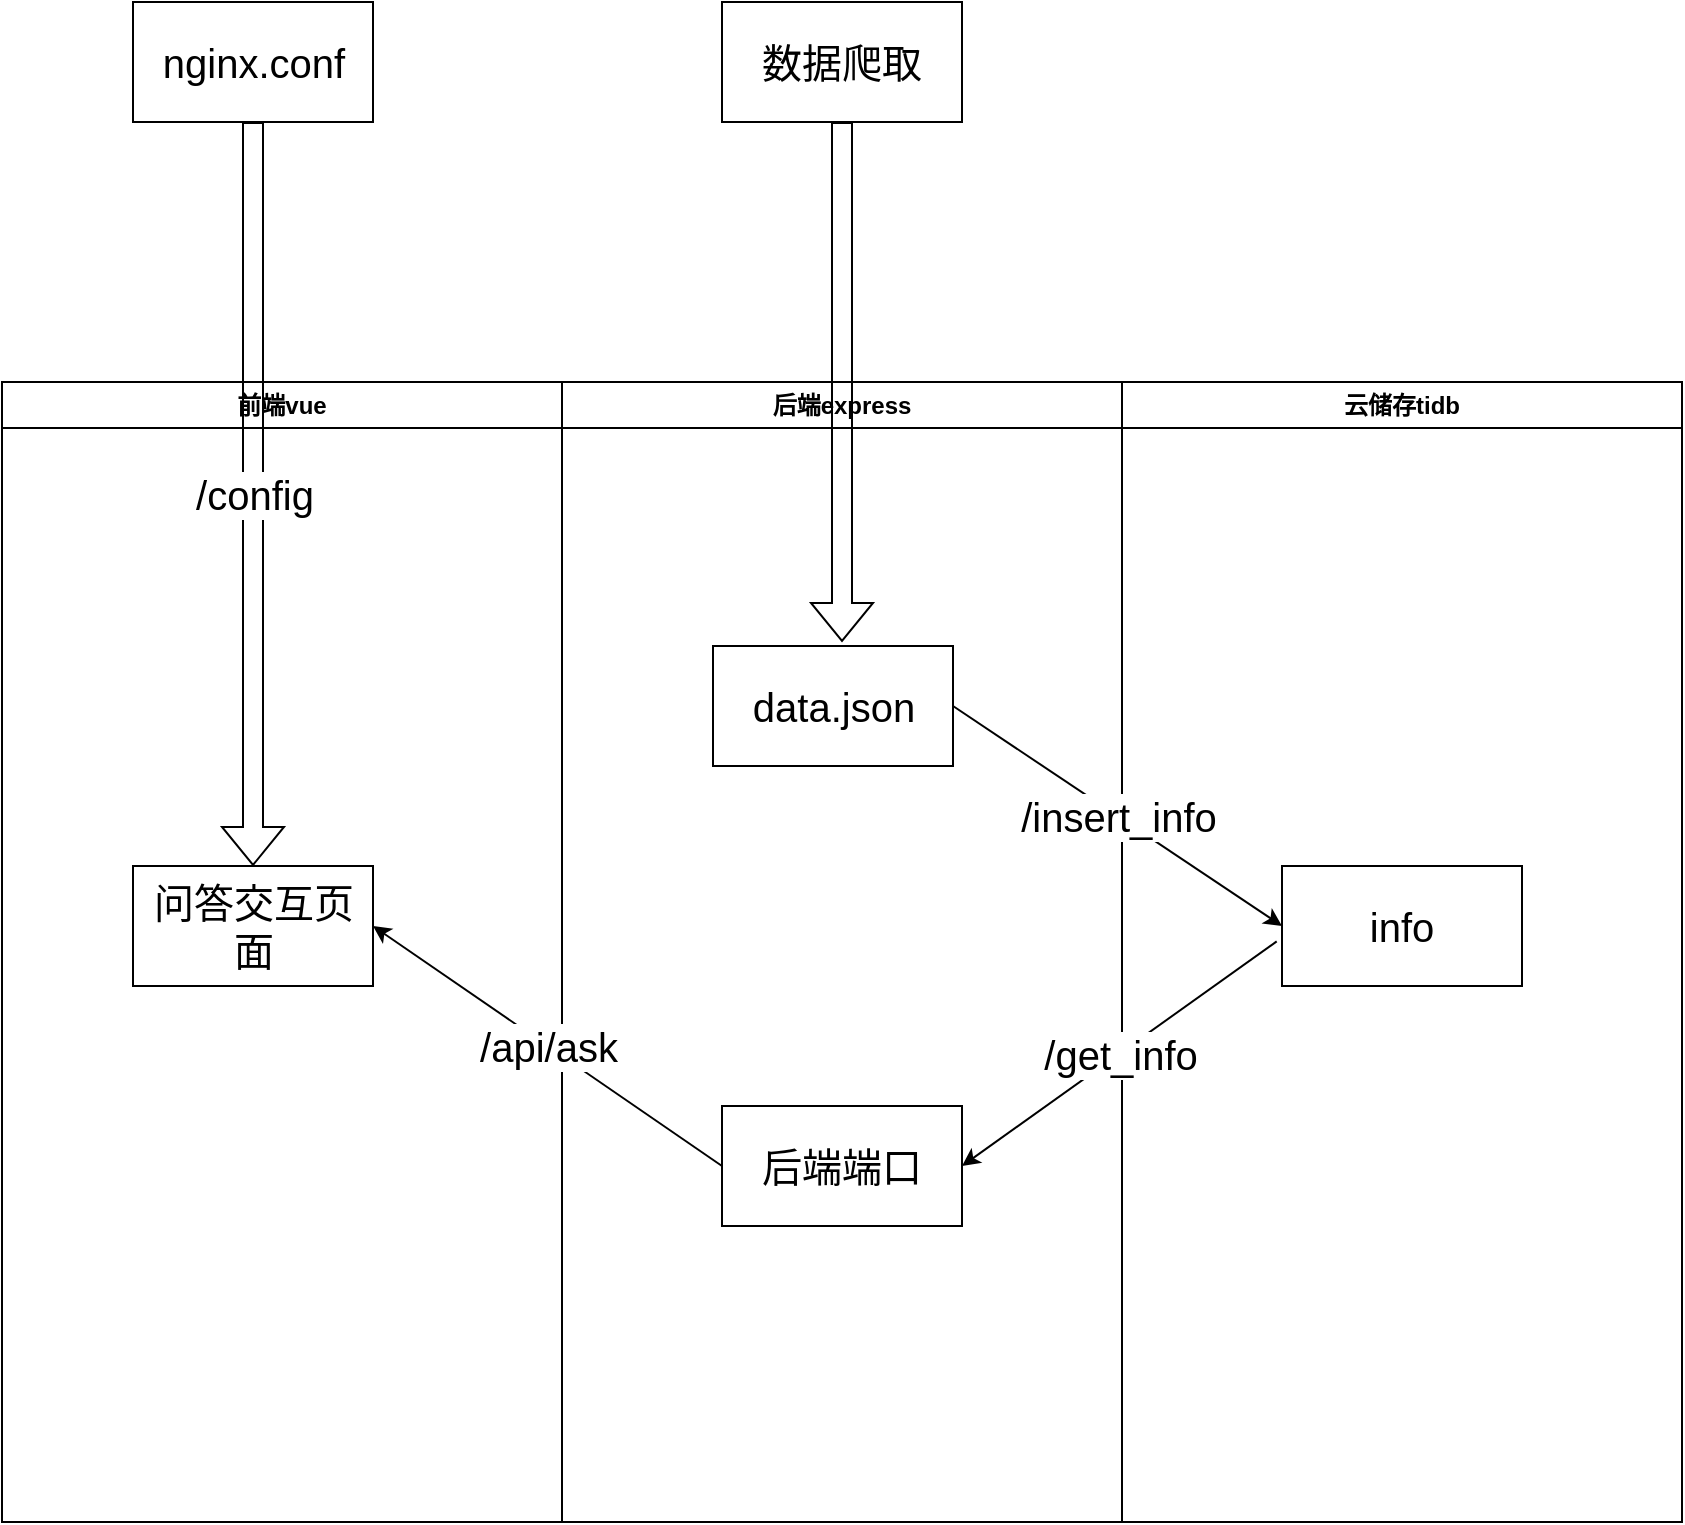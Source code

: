 <mxfile version="26.0.4">
  <diagram name="Page-1" id="e7e014a7-5840-1c2e-5031-d8a46d1fe8dd">
    <mxGraphModel dx="1087" dy="1091" grid="1" gridSize="10" guides="1" tooltips="1" connect="1" arrows="1" fold="1" page="1" pageScale="1" pageWidth="1169" pageHeight="826" background="none" math="0" shadow="0">
      <root>
        <mxCell id="0" />
        <mxCell id="1" parent="0" />
        <mxCell id="2" value="前端vue" style="swimlane;whiteSpace=wrap" parent="1" vertex="1">
          <mxGeometry x="165" y="300" width="280" height="570" as="geometry" />
        </mxCell>
        <mxCell id="wy-bM0Og7aPfNbXBuaq2-43" value="问答交互页面" style="rounded=0;whiteSpace=wrap;html=1;fontSize=20;" vertex="1" parent="2">
          <mxGeometry x="65.5" y="242" width="120" height="60" as="geometry" />
        </mxCell>
        <mxCell id="3" value="后端express" style="swimlane;whiteSpace=wrap;startSize=23;" parent="1" vertex="1">
          <mxGeometry x="445" y="300" width="280" height="570" as="geometry" />
        </mxCell>
        <mxCell id="wy-bM0Og7aPfNbXBuaq2-41" value="data.json" style="rounded=0;whiteSpace=wrap;html=1;fontSize=20;" vertex="1" parent="3">
          <mxGeometry x="75.5" y="132" width="120" height="60" as="geometry" />
        </mxCell>
        <mxCell id="wy-bM0Og7aPfNbXBuaq2-49" value="后端端口" style="rounded=0;whiteSpace=wrap;html=1;fontSize=20;" vertex="1" parent="3">
          <mxGeometry x="80" y="362" width="120" height="60" as="geometry" />
        </mxCell>
        <mxCell id="4" value="云储存tidb" style="swimlane;whiteSpace=wrap" parent="1" vertex="1">
          <mxGeometry x="725" y="300" width="280" height="570" as="geometry" />
        </mxCell>
        <mxCell id="wy-bM0Og7aPfNbXBuaq2-45" value="info" style="rounded=0;whiteSpace=wrap;html=1;fontSize=20;" vertex="1" parent="4">
          <mxGeometry x="80" y="242" width="120" height="60" as="geometry" />
        </mxCell>
        <mxCell id="wy-bM0Og7aPfNbXBuaq2-47" value="数据爬取" style="rounded=0;whiteSpace=wrap;html=1;fontSize=20;" vertex="1" parent="1">
          <mxGeometry x="525" y="110" width="120" height="60" as="geometry" />
        </mxCell>
        <mxCell id="wy-bM0Og7aPfNbXBuaq2-48" value="" style="shape=flexArrow;endArrow=classic;html=1;rounded=0;exitX=0.5;exitY=1;exitDx=0;exitDy=0;" edge="1" parent="1" source="wy-bM0Og7aPfNbXBuaq2-47">
          <mxGeometry width="50" height="50" relative="1" as="geometry">
            <mxPoint x="530" y="580" as="sourcePoint" />
            <mxPoint x="585" y="430" as="targetPoint" />
          </mxGeometry>
        </mxCell>
        <mxCell id="wy-bM0Og7aPfNbXBuaq2-50" value="/api/ask" style="endArrow=classic;html=1;rounded=0;entryX=1;entryY=0.5;entryDx=0;entryDy=0;exitX=0;exitY=0.5;exitDx=0;exitDy=0;fontSize=20;" edge="1" parent="1" source="wy-bM0Og7aPfNbXBuaq2-49" target="wy-bM0Og7aPfNbXBuaq2-43">
          <mxGeometry width="50" height="50" relative="1" as="geometry">
            <mxPoint x="530" y="780" as="sourcePoint" />
            <mxPoint x="580" y="730" as="targetPoint" />
          </mxGeometry>
        </mxCell>
        <mxCell id="wy-bM0Og7aPfNbXBuaq2-51" value="/get_info" style="endArrow=classic;html=1;rounded=0;entryX=1;entryY=0.5;entryDx=0;entryDy=0;fontSize=20;exitX=-0.022;exitY=0.628;exitDx=0;exitDy=0;exitPerimeter=0;" edge="1" parent="1" source="wy-bM0Og7aPfNbXBuaq2-45" target="wy-bM0Og7aPfNbXBuaq2-49">
          <mxGeometry width="50" height="50" relative="1" as="geometry">
            <mxPoint x="530" y="780" as="sourcePoint" />
            <mxPoint x="580" y="730" as="targetPoint" />
            <mxPoint as="offset" />
          </mxGeometry>
        </mxCell>
        <mxCell id="wy-bM0Og7aPfNbXBuaq2-52" value="nginx.conf" style="rounded=0;whiteSpace=wrap;html=1;fontSize=20;" vertex="1" parent="1">
          <mxGeometry x="230.5" y="110" width="120" height="60" as="geometry" />
        </mxCell>
        <mxCell id="wy-bM0Og7aPfNbXBuaq2-53" value="/config" style="shape=flexArrow;endArrow=classic;html=1;rounded=0;exitX=0.5;exitY=1;exitDx=0;exitDy=0;fontSize=20;" edge="1" parent="1" source="wy-bM0Og7aPfNbXBuaq2-52" target="wy-bM0Og7aPfNbXBuaq2-43">
          <mxGeometry width="50" height="50" relative="1" as="geometry">
            <mxPoint x="530" y="480" as="sourcePoint" />
            <mxPoint x="580" y="430" as="targetPoint" />
          </mxGeometry>
        </mxCell>
        <mxCell id="wy-bM0Og7aPfNbXBuaq2-57" value="/insert_info" style="endArrow=classic;html=1;rounded=0;exitX=1;exitY=0.5;exitDx=0;exitDy=0;entryX=0;entryY=0.5;entryDx=0;entryDy=0;fontSize=20;" edge="1" parent="1" source="wy-bM0Og7aPfNbXBuaq2-41" target="wy-bM0Og7aPfNbXBuaq2-45">
          <mxGeometry width="50" height="50" relative="1" as="geometry">
            <mxPoint x="530" y="680" as="sourcePoint" />
            <mxPoint x="580" y="630" as="targetPoint" />
          </mxGeometry>
        </mxCell>
      </root>
    </mxGraphModel>
  </diagram>
</mxfile>
